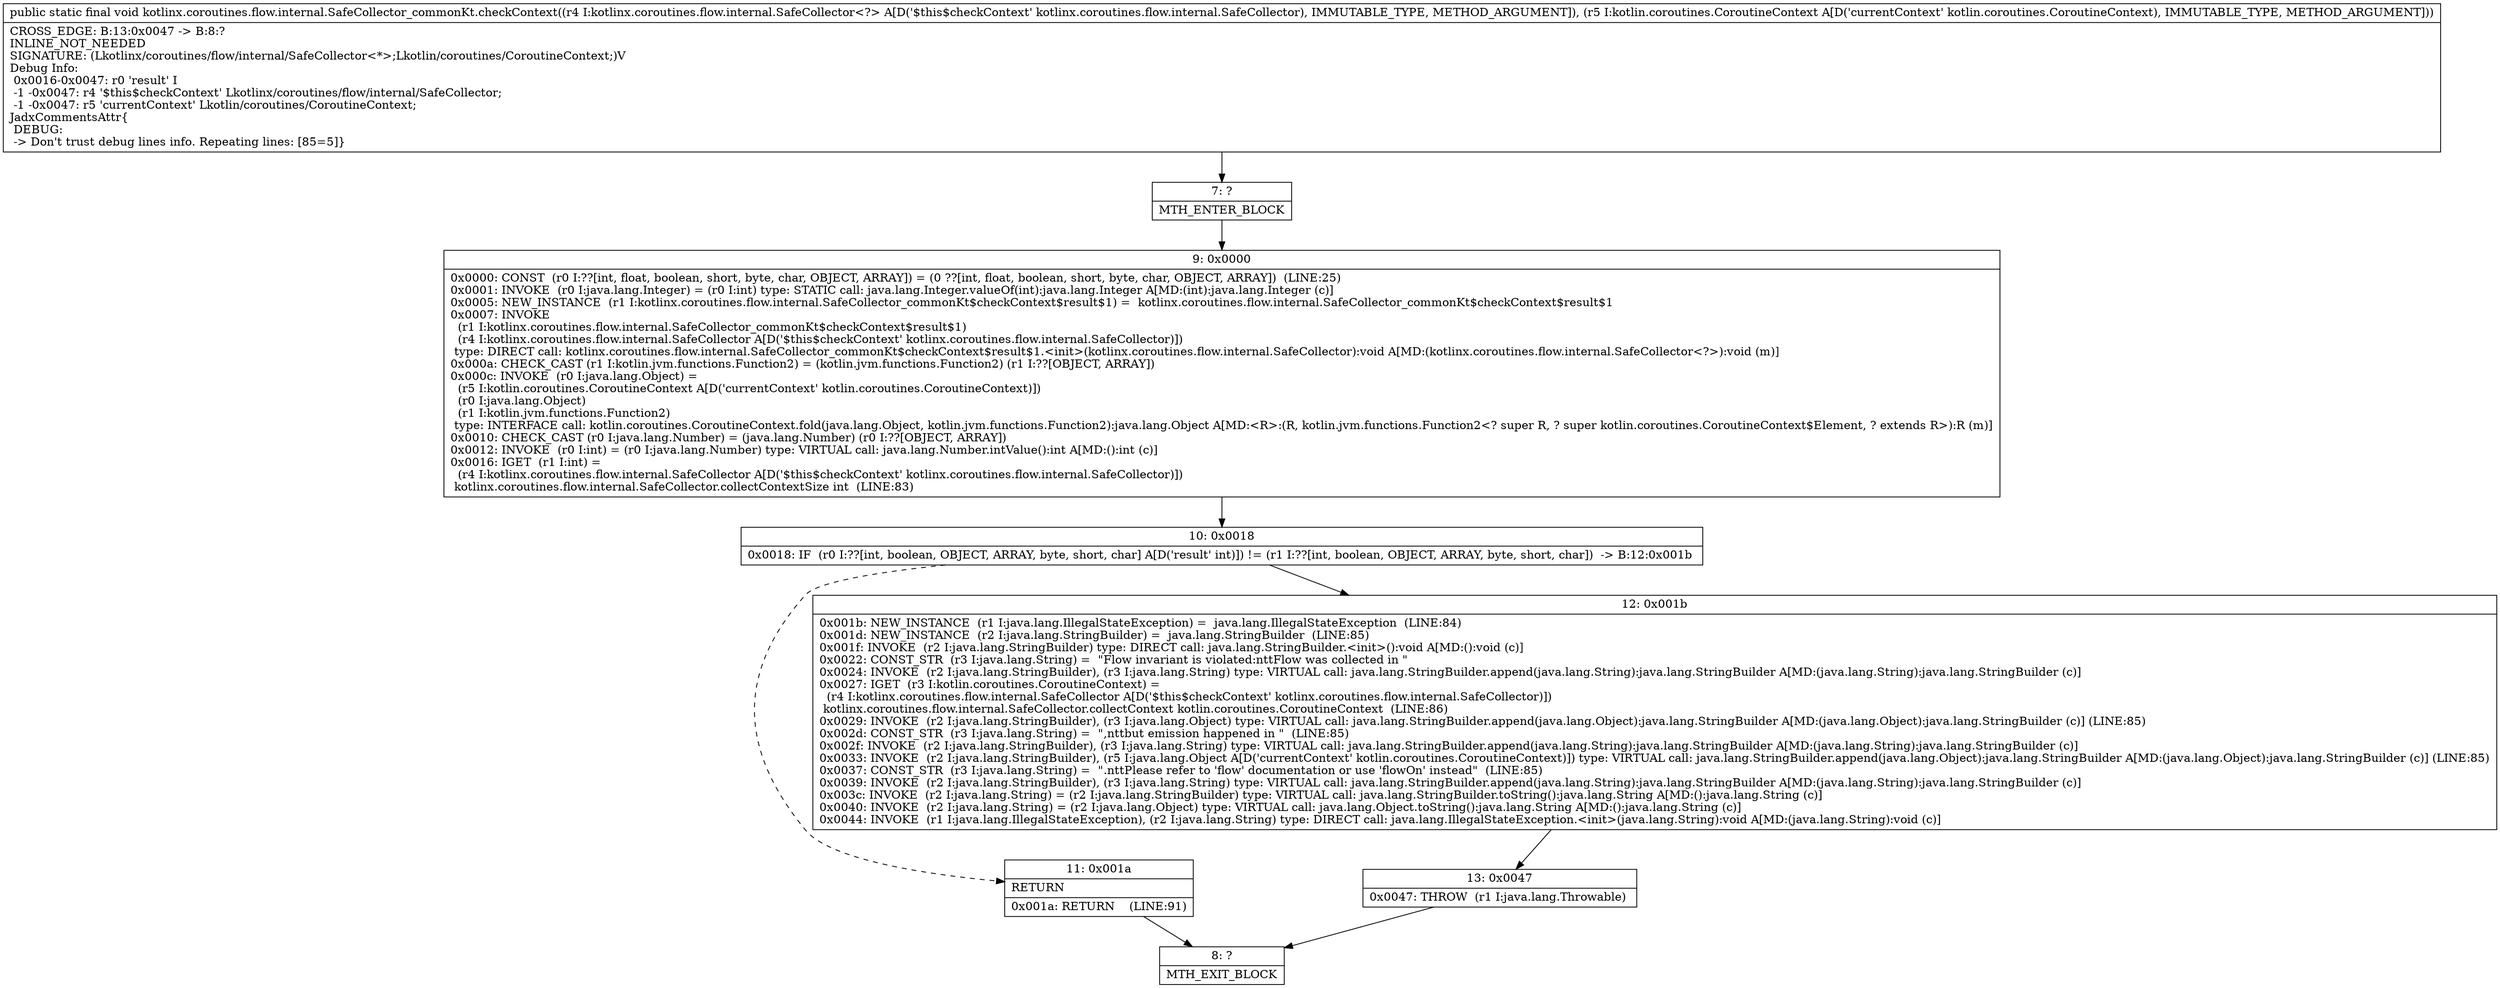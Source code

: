 digraph "CFG forkotlinx.coroutines.flow.internal.SafeCollector_commonKt.checkContext(Lkotlinx\/coroutines\/flow\/internal\/SafeCollector;Lkotlin\/coroutines\/CoroutineContext;)V" {
Node_7 [shape=record,label="{7\:\ ?|MTH_ENTER_BLOCK\l}"];
Node_9 [shape=record,label="{9\:\ 0x0000|0x0000: CONST  (r0 I:??[int, float, boolean, short, byte, char, OBJECT, ARRAY]) = (0 ??[int, float, boolean, short, byte, char, OBJECT, ARRAY])  (LINE:25)\l0x0001: INVOKE  (r0 I:java.lang.Integer) = (r0 I:int) type: STATIC call: java.lang.Integer.valueOf(int):java.lang.Integer A[MD:(int):java.lang.Integer (c)]\l0x0005: NEW_INSTANCE  (r1 I:kotlinx.coroutines.flow.internal.SafeCollector_commonKt$checkContext$result$1) =  kotlinx.coroutines.flow.internal.SafeCollector_commonKt$checkContext$result$1 \l0x0007: INVOKE  \l  (r1 I:kotlinx.coroutines.flow.internal.SafeCollector_commonKt$checkContext$result$1)\l  (r4 I:kotlinx.coroutines.flow.internal.SafeCollector A[D('$this$checkContext' kotlinx.coroutines.flow.internal.SafeCollector)])\l type: DIRECT call: kotlinx.coroutines.flow.internal.SafeCollector_commonKt$checkContext$result$1.\<init\>(kotlinx.coroutines.flow.internal.SafeCollector):void A[MD:(kotlinx.coroutines.flow.internal.SafeCollector\<?\>):void (m)]\l0x000a: CHECK_CAST (r1 I:kotlin.jvm.functions.Function2) = (kotlin.jvm.functions.Function2) (r1 I:??[OBJECT, ARRAY]) \l0x000c: INVOKE  (r0 I:java.lang.Object) = \l  (r5 I:kotlin.coroutines.CoroutineContext A[D('currentContext' kotlin.coroutines.CoroutineContext)])\l  (r0 I:java.lang.Object)\l  (r1 I:kotlin.jvm.functions.Function2)\l type: INTERFACE call: kotlin.coroutines.CoroutineContext.fold(java.lang.Object, kotlin.jvm.functions.Function2):java.lang.Object A[MD:\<R\>:(R, kotlin.jvm.functions.Function2\<? super R, ? super kotlin.coroutines.CoroutineContext$Element, ? extends R\>):R (m)]\l0x0010: CHECK_CAST (r0 I:java.lang.Number) = (java.lang.Number) (r0 I:??[OBJECT, ARRAY]) \l0x0012: INVOKE  (r0 I:int) = (r0 I:java.lang.Number) type: VIRTUAL call: java.lang.Number.intValue():int A[MD:():int (c)]\l0x0016: IGET  (r1 I:int) = \l  (r4 I:kotlinx.coroutines.flow.internal.SafeCollector A[D('$this$checkContext' kotlinx.coroutines.flow.internal.SafeCollector)])\l kotlinx.coroutines.flow.internal.SafeCollector.collectContextSize int  (LINE:83)\l}"];
Node_10 [shape=record,label="{10\:\ 0x0018|0x0018: IF  (r0 I:??[int, boolean, OBJECT, ARRAY, byte, short, char] A[D('result' int)]) != (r1 I:??[int, boolean, OBJECT, ARRAY, byte, short, char])  \-\> B:12:0x001b \l}"];
Node_11 [shape=record,label="{11\:\ 0x001a|RETURN\l|0x001a: RETURN    (LINE:91)\l}"];
Node_8 [shape=record,label="{8\:\ ?|MTH_EXIT_BLOCK\l}"];
Node_12 [shape=record,label="{12\:\ 0x001b|0x001b: NEW_INSTANCE  (r1 I:java.lang.IllegalStateException) =  java.lang.IllegalStateException  (LINE:84)\l0x001d: NEW_INSTANCE  (r2 I:java.lang.StringBuilder) =  java.lang.StringBuilder  (LINE:85)\l0x001f: INVOKE  (r2 I:java.lang.StringBuilder) type: DIRECT call: java.lang.StringBuilder.\<init\>():void A[MD:():void (c)]\l0x0022: CONST_STR  (r3 I:java.lang.String) =  \"Flow invariant is violated:nttFlow was collected in \" \l0x0024: INVOKE  (r2 I:java.lang.StringBuilder), (r3 I:java.lang.String) type: VIRTUAL call: java.lang.StringBuilder.append(java.lang.String):java.lang.StringBuilder A[MD:(java.lang.String):java.lang.StringBuilder (c)]\l0x0027: IGET  (r3 I:kotlin.coroutines.CoroutineContext) = \l  (r4 I:kotlinx.coroutines.flow.internal.SafeCollector A[D('$this$checkContext' kotlinx.coroutines.flow.internal.SafeCollector)])\l kotlinx.coroutines.flow.internal.SafeCollector.collectContext kotlin.coroutines.CoroutineContext  (LINE:86)\l0x0029: INVOKE  (r2 I:java.lang.StringBuilder), (r3 I:java.lang.Object) type: VIRTUAL call: java.lang.StringBuilder.append(java.lang.Object):java.lang.StringBuilder A[MD:(java.lang.Object):java.lang.StringBuilder (c)] (LINE:85)\l0x002d: CONST_STR  (r3 I:java.lang.String) =  \",nttbut emission happened in \"  (LINE:85)\l0x002f: INVOKE  (r2 I:java.lang.StringBuilder), (r3 I:java.lang.String) type: VIRTUAL call: java.lang.StringBuilder.append(java.lang.String):java.lang.StringBuilder A[MD:(java.lang.String):java.lang.StringBuilder (c)]\l0x0033: INVOKE  (r2 I:java.lang.StringBuilder), (r5 I:java.lang.Object A[D('currentContext' kotlin.coroutines.CoroutineContext)]) type: VIRTUAL call: java.lang.StringBuilder.append(java.lang.Object):java.lang.StringBuilder A[MD:(java.lang.Object):java.lang.StringBuilder (c)] (LINE:85)\l0x0037: CONST_STR  (r3 I:java.lang.String) =  \".nttPlease refer to 'flow' documentation or use 'flowOn' instead\"  (LINE:85)\l0x0039: INVOKE  (r2 I:java.lang.StringBuilder), (r3 I:java.lang.String) type: VIRTUAL call: java.lang.StringBuilder.append(java.lang.String):java.lang.StringBuilder A[MD:(java.lang.String):java.lang.StringBuilder (c)]\l0x003c: INVOKE  (r2 I:java.lang.String) = (r2 I:java.lang.StringBuilder) type: VIRTUAL call: java.lang.StringBuilder.toString():java.lang.String A[MD:():java.lang.String (c)]\l0x0040: INVOKE  (r2 I:java.lang.String) = (r2 I:java.lang.Object) type: VIRTUAL call: java.lang.Object.toString():java.lang.String A[MD:():java.lang.String (c)]\l0x0044: INVOKE  (r1 I:java.lang.IllegalStateException), (r2 I:java.lang.String) type: DIRECT call: java.lang.IllegalStateException.\<init\>(java.lang.String):void A[MD:(java.lang.String):void (c)]\l}"];
Node_13 [shape=record,label="{13\:\ 0x0047|0x0047: THROW  (r1 I:java.lang.Throwable) \l}"];
MethodNode[shape=record,label="{public static final void kotlinx.coroutines.flow.internal.SafeCollector_commonKt.checkContext((r4 I:kotlinx.coroutines.flow.internal.SafeCollector\<?\> A[D('$this$checkContext' kotlinx.coroutines.flow.internal.SafeCollector), IMMUTABLE_TYPE, METHOD_ARGUMENT]), (r5 I:kotlin.coroutines.CoroutineContext A[D('currentContext' kotlin.coroutines.CoroutineContext), IMMUTABLE_TYPE, METHOD_ARGUMENT]))  | CROSS_EDGE: B:13:0x0047 \-\> B:8:?\lINLINE_NOT_NEEDED\lSIGNATURE: (Lkotlinx\/coroutines\/flow\/internal\/SafeCollector\<*\>;Lkotlin\/coroutines\/CoroutineContext;)V\lDebug Info:\l  0x0016\-0x0047: r0 'result' I\l  \-1 \-0x0047: r4 '$this$checkContext' Lkotlinx\/coroutines\/flow\/internal\/SafeCollector;\l  \-1 \-0x0047: r5 'currentContext' Lkotlin\/coroutines\/CoroutineContext;\lJadxCommentsAttr\{\l DEBUG: \l \-\> Don't trust debug lines info. Repeating lines: [85=5]\}\l}"];
MethodNode -> Node_7;Node_7 -> Node_9;
Node_9 -> Node_10;
Node_10 -> Node_11[style=dashed];
Node_10 -> Node_12;
Node_11 -> Node_8;
Node_12 -> Node_13;
Node_13 -> Node_8;
}

